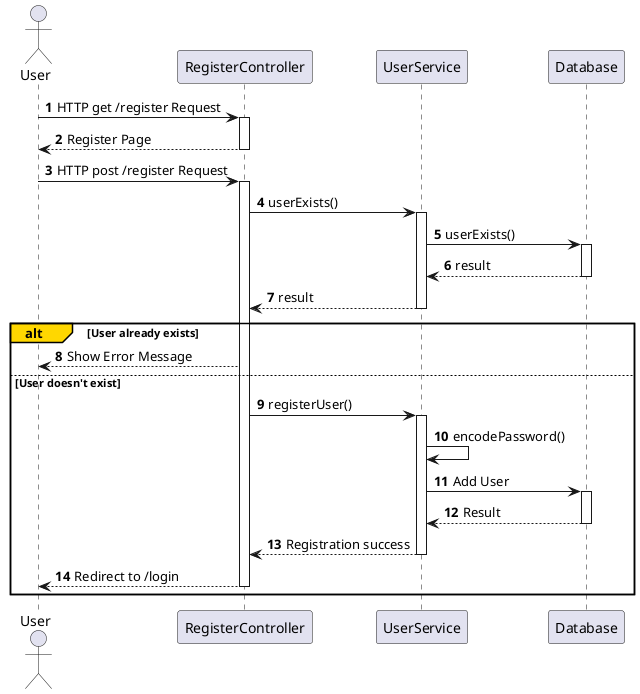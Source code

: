 @startuml Register Sequence Diagram

autonumber

actor User as U
participant "RegisterController" as RC
participant UserService as US
participant Database as DB

U -> RC: HTTP get /register Request
activate RC
RC --> U: Register Page
deactivate RC
U -> RC: HTTP post /register Request
activate RC
RC -> US: userExists()
    activate US
    US -> DB: userExists()
    activate DB
    DB --> US: result
    deactivate DB
    US --> RC: result
    deactivate US

alt#gold User already exists
    RC --> U: Show Error Message
else User doesn't exist
    RC -> US: registerUser()
    activate US
    US -> US: encodePassword()
    US -> DB: Add User
    activate DB
    DB --> US: Result
    deactivate DB
    US --> RC: Registration success
    deactivate US
    RC --> U: Redirect to /login
    deactivate RC
end

@enduml
